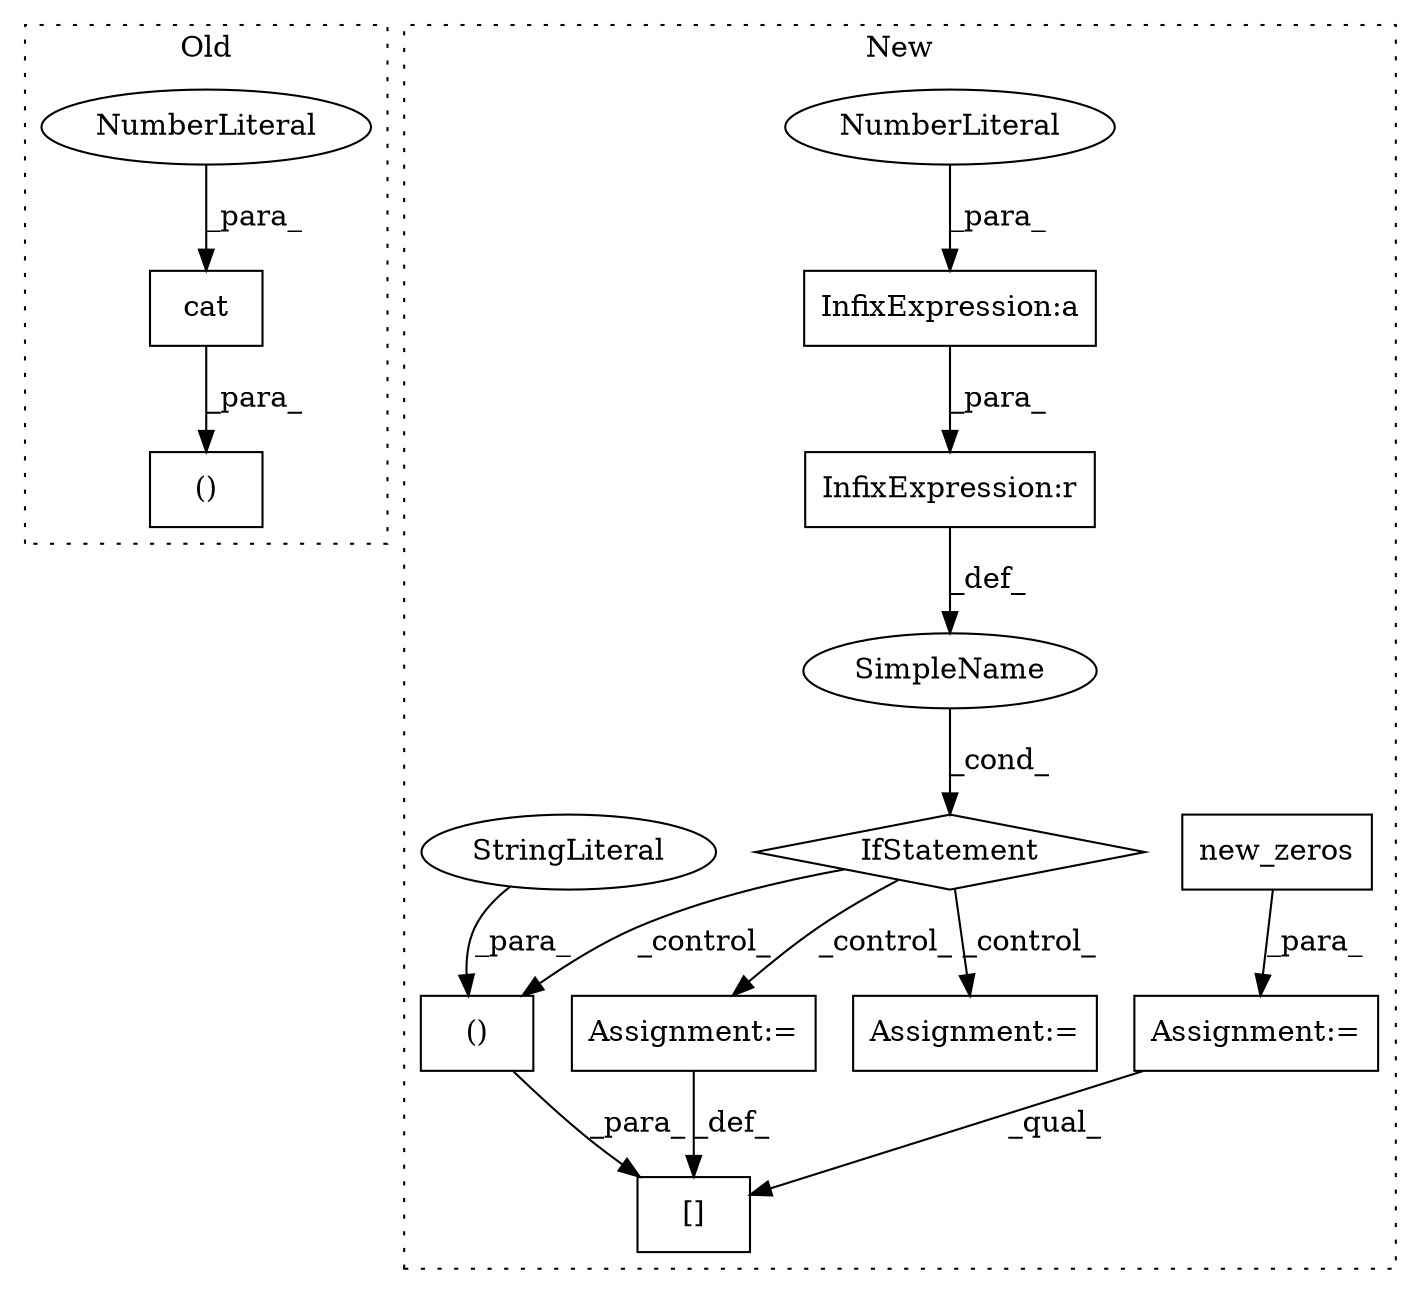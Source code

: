 digraph G {
subgraph cluster0 {
1 [label="cat" a="32" s="4526,4738" l="13,1" shape="box"];
3 [label="NumberLiteral" a="34" s="4737" l="1" shape="ellipse"];
5 [label="()" a="106" s="4874" l="256" shape="box"];
label = "Old";
style="dotted";
}
subgraph cluster1 {
2 [label="new_zeros" a="32" s="5110,5226" l="19,2" shape="box"];
4 [label="Assignment:=" a="7" s="5107" l="1" shape="box"];
6 [label="[]" a="2" s="5552,5693" l="14,2" shape="box"];
7 [label="()" a="106" s="5566" l="127" shape="box"];
8 [label="IfStatement" a="25" s="5528,5538" l="4,2" shape="diamond"];
9 [label="InfixExpression:a" a="27" s="5090" l="3" shape="box"];
10 [label="NumberLiteral" a="34" s="5093" l="1" shape="ellipse"];
11 [label="SimpleName" a="42" s="" l="" shape="ellipse"];
12 [label="StringLiteral" a="45" s="5648" l="16" shape="ellipse"];
13 [label="InfixExpression:r" a="27" s="5534" l="3" shape="box"];
14 [label="Assignment:=" a="7" s="5695" l="1" shape="box"];
15 [label="Assignment:=" a="7" s="6259" l="1" shape="box"];
label = "New";
style="dotted";
}
1 -> 5 [label="_para_"];
2 -> 4 [label="_para_"];
3 -> 1 [label="_para_"];
4 -> 6 [label="_qual_"];
7 -> 6 [label="_para_"];
8 -> 15 [label="_control_"];
8 -> 7 [label="_control_"];
8 -> 14 [label="_control_"];
9 -> 13 [label="_para_"];
10 -> 9 [label="_para_"];
11 -> 8 [label="_cond_"];
12 -> 7 [label="_para_"];
13 -> 11 [label="_def_"];
14 -> 6 [label="_def_"];
}